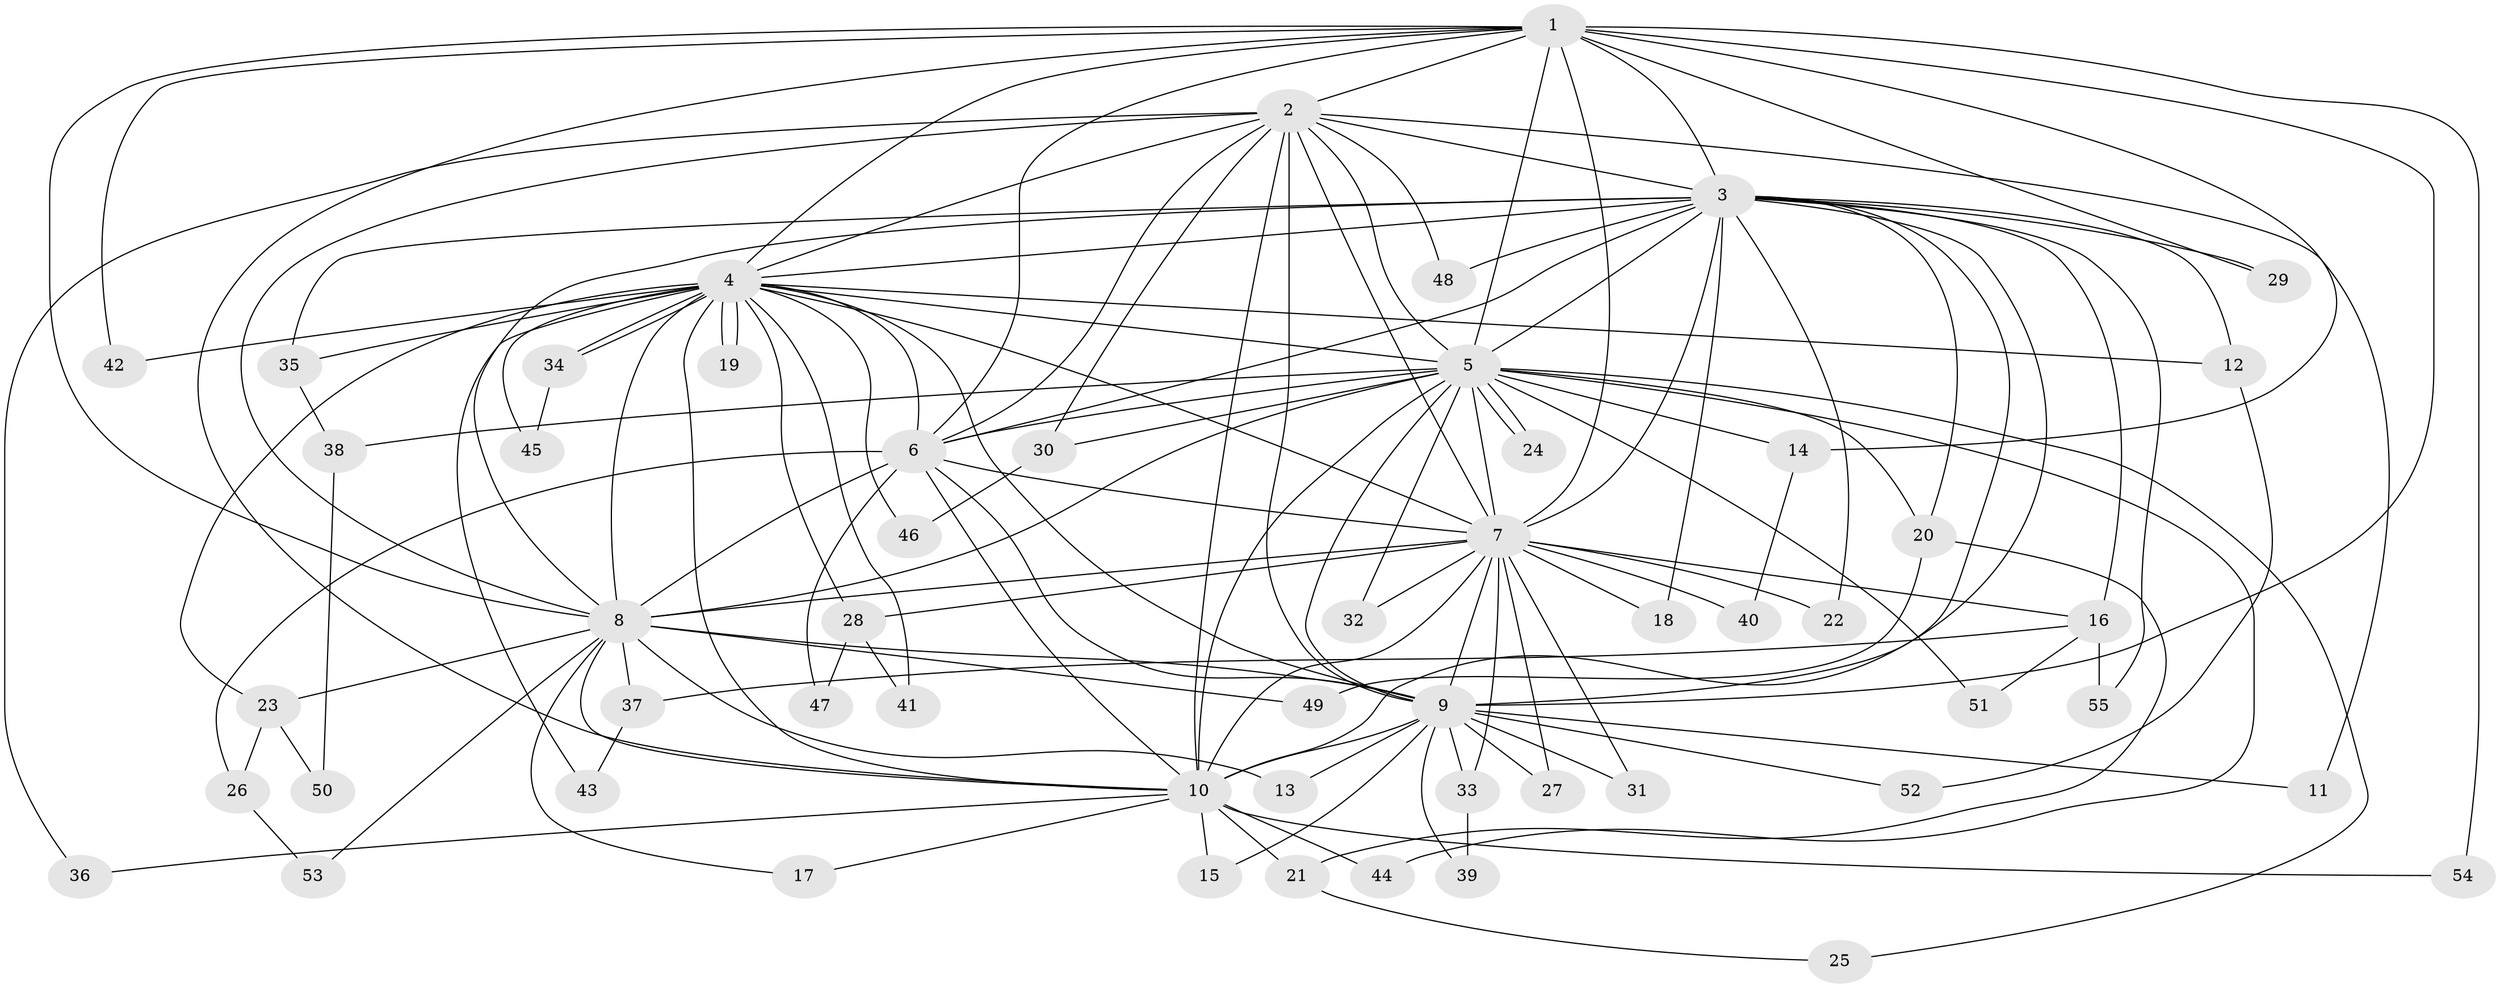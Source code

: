 // coarse degree distribution, {17: 0.025, 12: 0.025, 16: 0.025, 18: 0.025, 10: 0.025, 15: 0.05, 14: 0.025, 13: 0.025, 2: 0.55, 5: 0.05, 4: 0.075, 1: 0.05, 3: 0.05}
// Generated by graph-tools (version 1.1) at 2025/51/02/27/25 19:51:43]
// undirected, 55 vertices, 135 edges
graph export_dot {
graph [start="1"]
  node [color=gray90,style=filled];
  1;
  2;
  3;
  4;
  5;
  6;
  7;
  8;
  9;
  10;
  11;
  12;
  13;
  14;
  15;
  16;
  17;
  18;
  19;
  20;
  21;
  22;
  23;
  24;
  25;
  26;
  27;
  28;
  29;
  30;
  31;
  32;
  33;
  34;
  35;
  36;
  37;
  38;
  39;
  40;
  41;
  42;
  43;
  44;
  45;
  46;
  47;
  48;
  49;
  50;
  51;
  52;
  53;
  54;
  55;
  1 -- 2;
  1 -- 3;
  1 -- 4;
  1 -- 5;
  1 -- 6;
  1 -- 7;
  1 -- 8;
  1 -- 9;
  1 -- 10;
  1 -- 14;
  1 -- 29;
  1 -- 42;
  1 -- 54;
  2 -- 3;
  2 -- 4;
  2 -- 5;
  2 -- 6;
  2 -- 7;
  2 -- 8;
  2 -- 9;
  2 -- 10;
  2 -- 11;
  2 -- 30;
  2 -- 36;
  2 -- 48;
  3 -- 4;
  3 -- 5;
  3 -- 6;
  3 -- 7;
  3 -- 8;
  3 -- 9;
  3 -- 10;
  3 -- 12;
  3 -- 16;
  3 -- 18;
  3 -- 20;
  3 -- 22;
  3 -- 29;
  3 -- 35;
  3 -- 48;
  3 -- 55;
  4 -- 5;
  4 -- 6;
  4 -- 7;
  4 -- 8;
  4 -- 9;
  4 -- 10;
  4 -- 12;
  4 -- 19;
  4 -- 19;
  4 -- 23;
  4 -- 28;
  4 -- 34;
  4 -- 34;
  4 -- 35;
  4 -- 41;
  4 -- 42;
  4 -- 43;
  4 -- 45;
  4 -- 46;
  5 -- 6;
  5 -- 7;
  5 -- 8;
  5 -- 9;
  5 -- 10;
  5 -- 14;
  5 -- 20;
  5 -- 24;
  5 -- 24;
  5 -- 25;
  5 -- 30;
  5 -- 32;
  5 -- 38;
  5 -- 44;
  5 -- 51;
  6 -- 7;
  6 -- 8;
  6 -- 9;
  6 -- 10;
  6 -- 26;
  6 -- 47;
  7 -- 8;
  7 -- 9;
  7 -- 10;
  7 -- 16;
  7 -- 18;
  7 -- 22;
  7 -- 27;
  7 -- 28;
  7 -- 31;
  7 -- 32;
  7 -- 33;
  7 -- 40;
  8 -- 9;
  8 -- 10;
  8 -- 13;
  8 -- 17;
  8 -- 23;
  8 -- 37;
  8 -- 49;
  8 -- 53;
  9 -- 10;
  9 -- 11;
  9 -- 13;
  9 -- 15;
  9 -- 27;
  9 -- 31;
  9 -- 33;
  9 -- 39;
  9 -- 52;
  10 -- 15;
  10 -- 17;
  10 -- 21;
  10 -- 36;
  10 -- 44;
  10 -- 54;
  12 -- 52;
  14 -- 40;
  16 -- 37;
  16 -- 51;
  16 -- 55;
  20 -- 21;
  20 -- 49;
  21 -- 25;
  23 -- 26;
  23 -- 50;
  26 -- 53;
  28 -- 41;
  28 -- 47;
  30 -- 46;
  33 -- 39;
  34 -- 45;
  35 -- 38;
  37 -- 43;
  38 -- 50;
}
